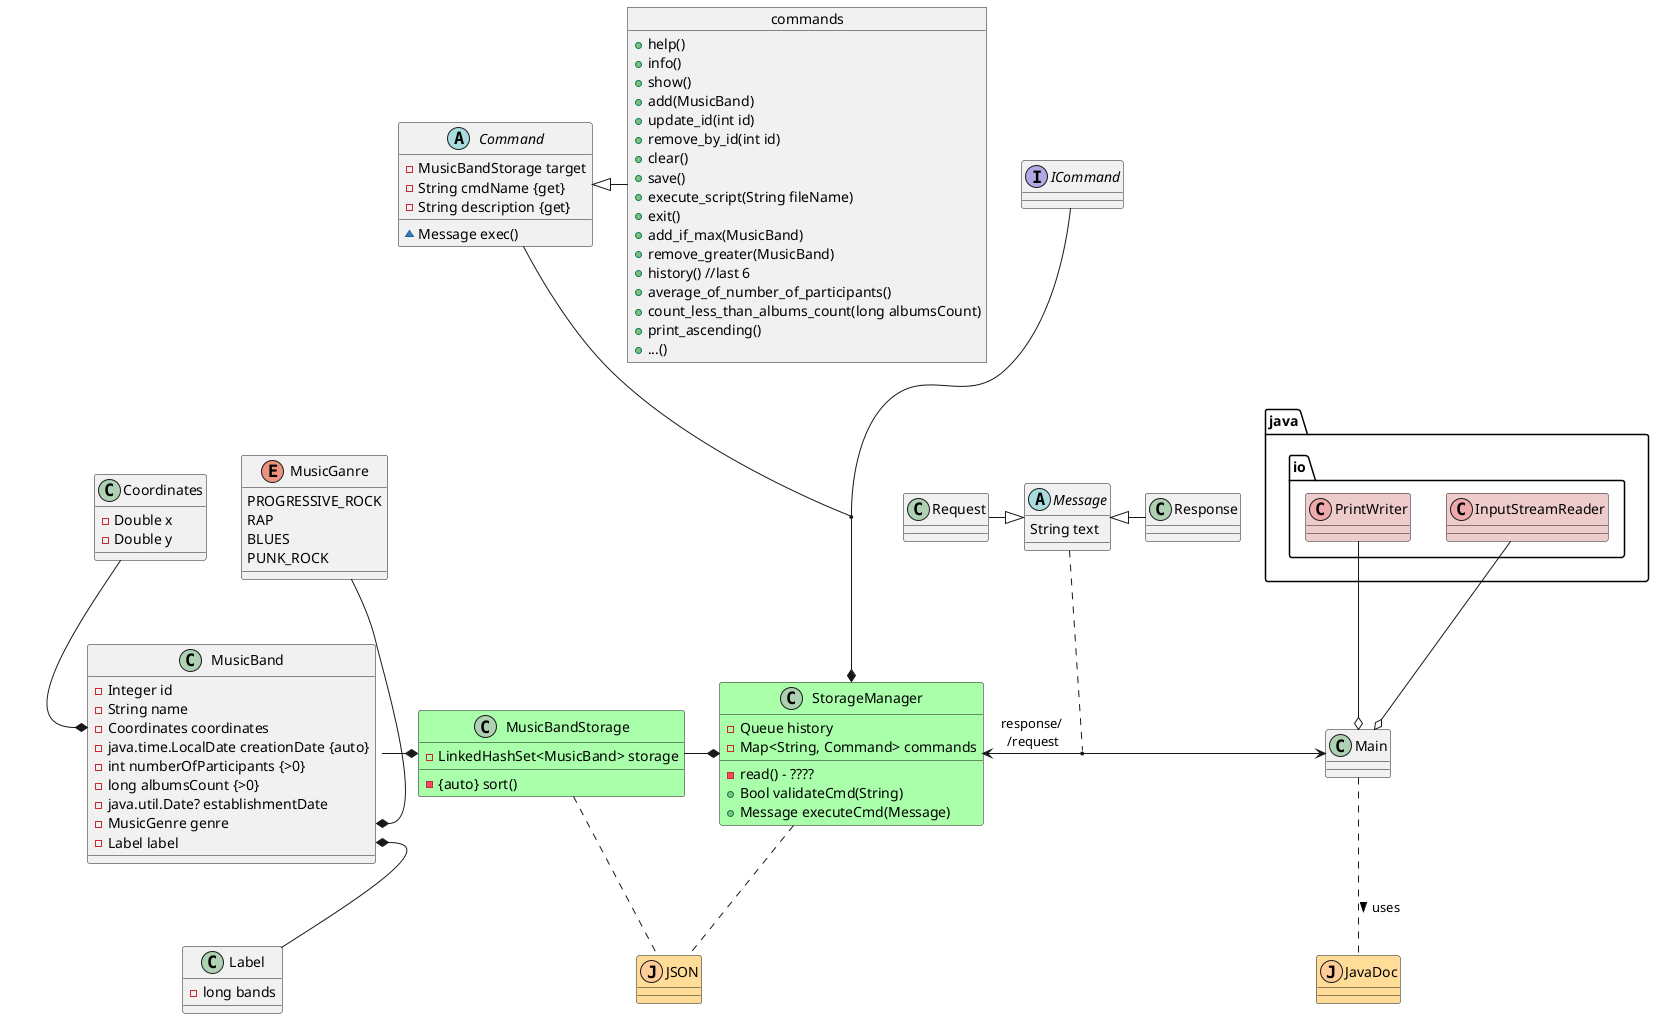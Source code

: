 @startuml
'https://plantuml.com/sequence-diagram

class Main
together {
    class Request {
    }
    class Response {
    }
    abstract Message {
        String text
    }
    Request -|> Message
    Message <|- Response
}


Class Coordinates {
    - Double x
    - Double y
}
class Label {
    - long bands
}
enum MusicGanre {
    PROGRESSIVE_ROCK
    RAP
    BLUES
    PUNK_ROCK
}
class MusicBand {
    - Integer id
    - String name
    - Coordinates coordinates
    - java.time.LocalDate creationDate {auto}
    - int numberOfParticipants {>0}
    - long albumsCount {>0}
    - java.util.Date? establishmentDate
    - MusicGenre genre
    - Label label
}

Coordinates --* MusicBand::coordinates
Label -up-* MusicBand::label
MusicGanre --* MusicBand::genre

class MusicBandStorage #AAFFAA {
    - LinkedHashSet<MusicBand> storage
    - {auto} sort()

}

MusicBand -* MusicBandStorage
together {

    interface ICommand {
    }
    abstract class Command {
        - MusicBandStorage target
        - String cmdName {get}
        - String description {get}

        ~ Message exec()
    }
    object commands{
        + help()
        + info()
        + show()
        + add(MusicBand)
        + update_id(int id)
        + remove_by_id(int id)
        + clear()
        + save()
        + execute_script(String fileName)
        + exit()
        + add_if_max(MusicBand)
        + remove_greater(MusicBand)
        + history() //last 6
        + average_of_number_of_participants()
        + count_less_than_albums_count(long albumsCount)
        + print_ascending()
        + ...()
    }
}

commands -|> Command


class StorageManager #AAFFAA {
    - Queue history
    - Map<String, Command> commands
    - read() - ????
    + Bool validateCmd(String)
    + Message executeCmd(Message)
}

class JavaDoc << (J, #FFCC99)>> #FFDD99
class JSON << (J, #FFCC99)>> #FFDD99
Main .. JavaDoc: uses >
StorageManager .. JSON
MusicBandStorage .. JSON

Command --* StorageManager
(Command,StorageManager) - ICommand

MusicBandStorage -* StorageManager

StorageManager <-> Main : response/\n /request
Message .. (StorageManager,Main)

class java.io.InputStreamReader << (C, #EEAAAA) >> #EFCCCC
class java.io.PrintWriter << (C, #EEAAAA) >> #EFCCCC
Main o-up- java.io.InputStreamReader
Main o-up- java.io.PrintWriter


@enduml